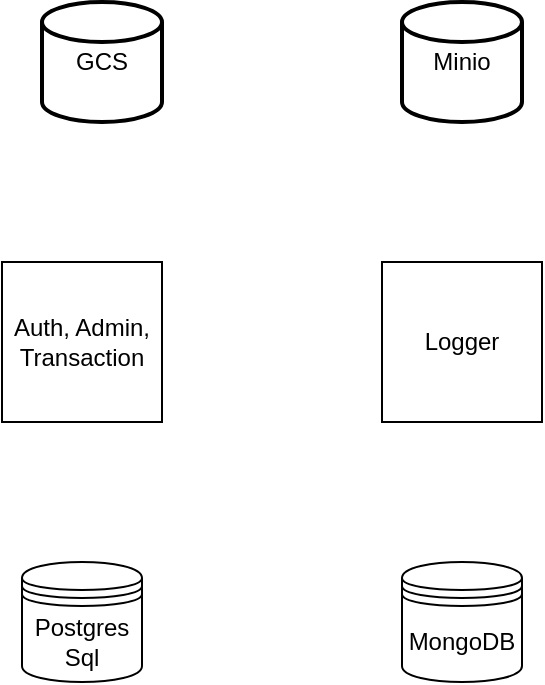<mxfile version="26.0.4">
  <diagram name="Page-1" id="t8hbnDa57pbnVzrWuv6h">
    <mxGraphModel dx="1170" dy="593" grid="1" gridSize="10" guides="1" tooltips="1" connect="1" arrows="1" fold="1" page="1" pageScale="1" pageWidth="850" pageHeight="1100" math="0" shadow="0">
      <root>
        <mxCell id="0" />
        <mxCell id="1" parent="0" />
        <mxCell id="KMwFOJjkS39PzhaUzI2Y-2" value="MongoDB" style="shape=datastore;whiteSpace=wrap;html=1;" vertex="1" parent="1">
          <mxGeometry x="530" y="400" width="60" height="60" as="geometry" />
        </mxCell>
        <mxCell id="KMwFOJjkS39PzhaUzI2Y-3" value="Postgres&lt;div&gt;Sql&lt;/div&gt;" style="shape=datastore;whiteSpace=wrap;html=1;" vertex="1" parent="1">
          <mxGeometry x="340" y="400" width="60" height="60" as="geometry" />
        </mxCell>
        <mxCell id="KMwFOJjkS39PzhaUzI2Y-5" value="Logger" style="whiteSpace=wrap;html=1;aspect=fixed;" vertex="1" parent="1">
          <mxGeometry x="520" y="250" width="80" height="80" as="geometry" />
        </mxCell>
        <mxCell id="KMwFOJjkS39PzhaUzI2Y-6" value="Minio" style="strokeWidth=2;html=1;shape=mxgraph.flowchart.database;whiteSpace=wrap;" vertex="1" parent="1">
          <mxGeometry x="530" y="120" width="60" height="60" as="geometry" />
        </mxCell>
        <mxCell id="KMwFOJjkS39PzhaUzI2Y-7" value="GCS" style="strokeWidth=2;html=1;shape=mxgraph.flowchart.database;whiteSpace=wrap;" vertex="1" parent="1">
          <mxGeometry x="350" y="120" width="60" height="60" as="geometry" />
        </mxCell>
        <mxCell id="KMwFOJjkS39PzhaUzI2Y-8" value="Auth, Admin, Transaction" style="whiteSpace=wrap;html=1;aspect=fixed;" vertex="1" parent="1">
          <mxGeometry x="330" y="250" width="80" height="80" as="geometry" />
        </mxCell>
      </root>
    </mxGraphModel>
  </diagram>
</mxfile>
